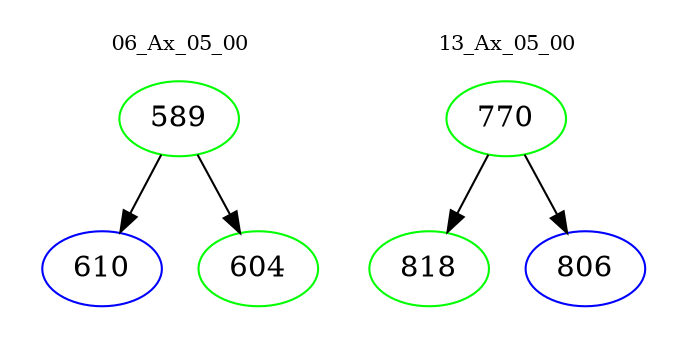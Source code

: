 digraph{
subgraph cluster_0 {
color = white
label = "06_Ax_05_00";
fontsize=10;
T0_589 [label="589", color="green"]
T0_589 -> T0_610 [color="black"]
T0_610 [label="610", color="blue"]
T0_589 -> T0_604 [color="black"]
T0_604 [label="604", color="green"]
}
subgraph cluster_1 {
color = white
label = "13_Ax_05_00";
fontsize=10;
T1_770 [label="770", color="green"]
T1_770 -> T1_818 [color="black"]
T1_818 [label="818", color="green"]
T1_770 -> T1_806 [color="black"]
T1_806 [label="806", color="blue"]
}
}
